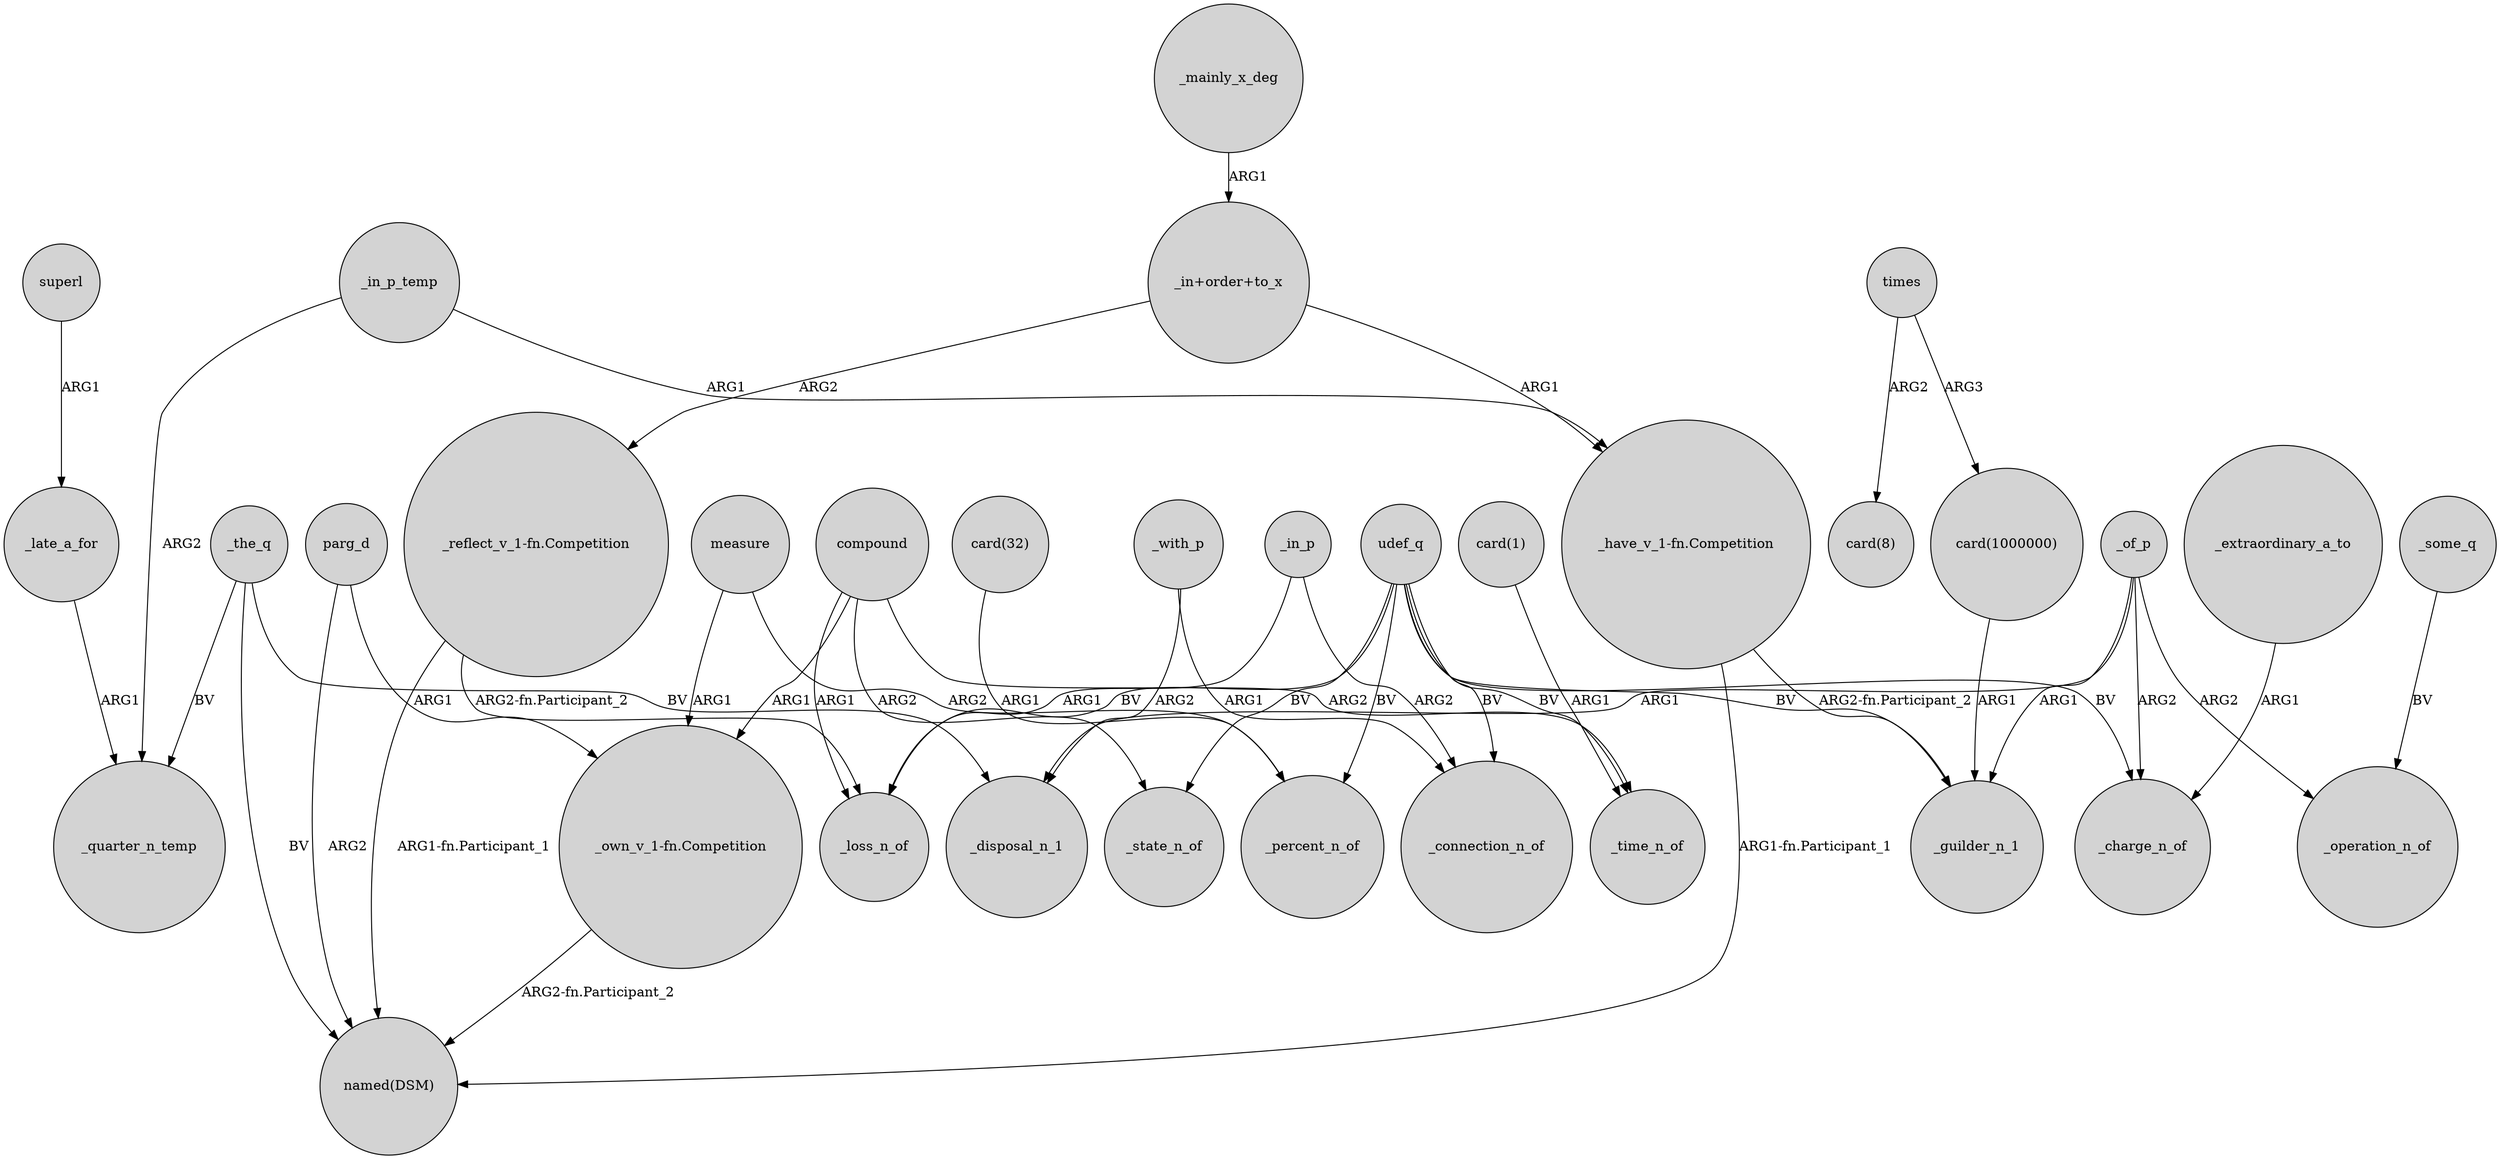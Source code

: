 digraph {
	node [shape=circle style=filled]
	_late_a_for -> _quarter_n_temp [label=ARG1]
	udef_q -> _connection_n_of [label=BV]
	_in_p_temp -> _quarter_n_temp [label=ARG2]
	_the_q -> "named(DSM)" [label=BV]
	udef_q -> _time_n_of [label=BV]
	measure -> "_own_v_1-fn.Competition" [label=ARG1]
	measure -> _percent_n_of [label=ARG2]
	parg_d -> "_own_v_1-fn.Competition" [label=ARG1]
	udef_q -> _guilder_n_1 [label=BV]
	"_own_v_1-fn.Competition" -> "named(DSM)" [label="ARG2-fn.Participant_2"]
	_with_p -> _connection_n_of [label=ARG1]
	"card(1000000)" -> _guilder_n_1 [label=ARG1]
	_the_q -> _disposal_n_1 [label=BV]
	_the_q -> _quarter_n_temp [label=BV]
	superl -> _late_a_for [label=ARG1]
	times -> "card(1000000)" [label=ARG3]
	"card(32)" -> _percent_n_of [label=ARG1]
	_in_p -> _connection_n_of [label=ARG2]
	_in_p -> _loss_n_of [label=ARG1]
	_of_p -> _operation_n_of [label=ARG2]
	_mainly_x_deg -> "_in+order+to_x" [label=ARG1]
	_with_p -> _disposal_n_1 [label=ARG2]
	_of_p -> _guilder_n_1 [label=ARG1]
	"_in+order+to_x" -> "_have_v_1-fn.Competition" [label=ARG1]
	udef_q -> _state_n_of [label=BV]
	parg_d -> "named(DSM)" [label=ARG2]
	"_have_v_1-fn.Competition" -> _guilder_n_1 [label="ARG2-fn.Participant_2"]
	_extraordinary_a_to -> _charge_n_of [label=ARG1]
	_some_q -> _operation_n_of [label=BV]
	compound -> _loss_n_of [label=ARG1]
	"_reflect_v_1-fn.Competition" -> "named(DSM)" [label="ARG1-fn.Participant_1"]
	udef_q -> _percent_n_of [label=BV]
	udef_q -> _loss_n_of [label=BV]
	compound -> "_own_v_1-fn.Competition" [label=ARG1]
	udef_q -> _charge_n_of [label=BV]
	"_have_v_1-fn.Competition" -> "named(DSM)" [label="ARG1-fn.Participant_1"]
	"card(1)" -> _time_n_of [label=ARG1]
	"_reflect_v_1-fn.Competition" -> _loss_n_of [label="ARG2-fn.Participant_2"]
	compound -> _time_n_of [label=ARG2]
	compound -> _state_n_of [label=ARG2]
	_of_p -> _disposal_n_1 [label=ARG1]
	times -> "card(8)" [label=ARG2]
	"_in+order+to_x" -> "_reflect_v_1-fn.Competition" [label=ARG2]
	_in_p_temp -> "_have_v_1-fn.Competition" [label=ARG1]
	_of_p -> _charge_n_of [label=ARG2]
}
